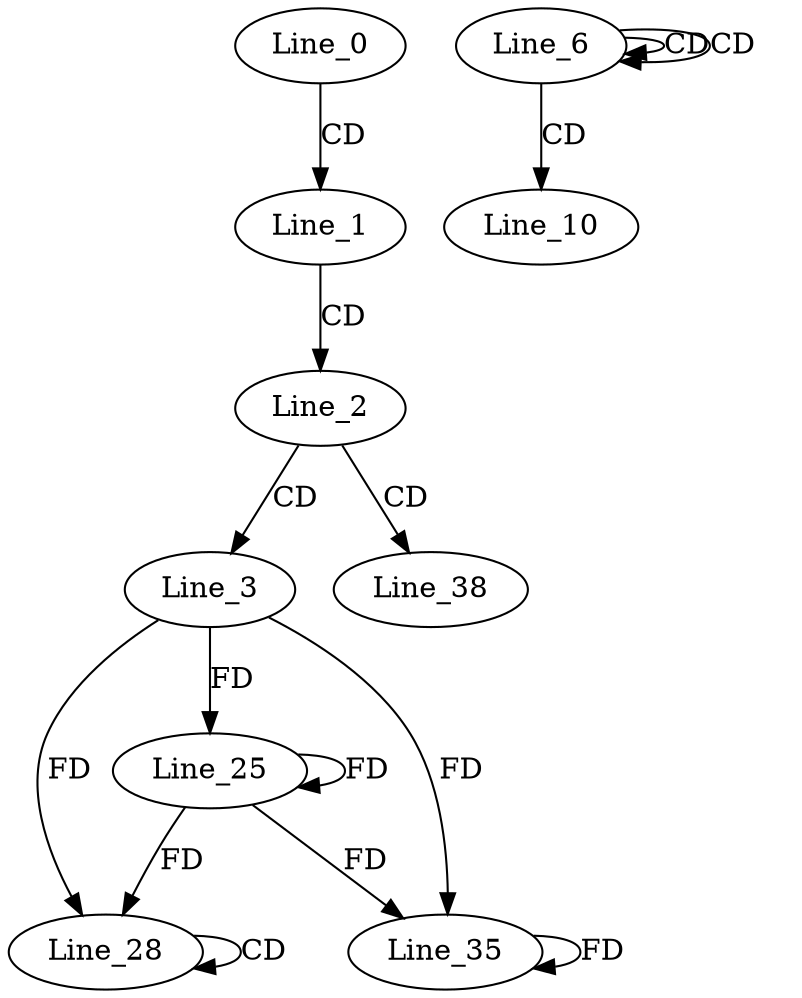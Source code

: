 digraph G {
  Line_0;
  Line_1;
  Line_2;
  Line_3;
  Line_6;
  Line_6;
  Line_6;
  Line_10;
  Line_25;
  Line_25;
  Line_28;
  Line_28;
  Line_35;
  Line_35;
  Line_38;
  Line_0 -> Line_1 [ label="CD" ];
  Line_1 -> Line_2 [ label="CD" ];
  Line_2 -> Line_3 [ label="CD" ];
  Line_6 -> Line_6 [ label="CD" ];
  Line_6 -> Line_6 [ label="CD" ];
  Line_6 -> Line_10 [ label="CD" ];
  Line_3 -> Line_25 [ label="FD" ];
  Line_25 -> Line_25 [ label="FD" ];
  Line_28 -> Line_28 [ label="CD" ];
  Line_3 -> Line_28 [ label="FD" ];
  Line_25 -> Line_28 [ label="FD" ];
  Line_3 -> Line_35 [ label="FD" ];
  Line_25 -> Line_35 [ label="FD" ];
  Line_35 -> Line_35 [ label="FD" ];
  Line_2 -> Line_38 [ label="CD" ];
}
